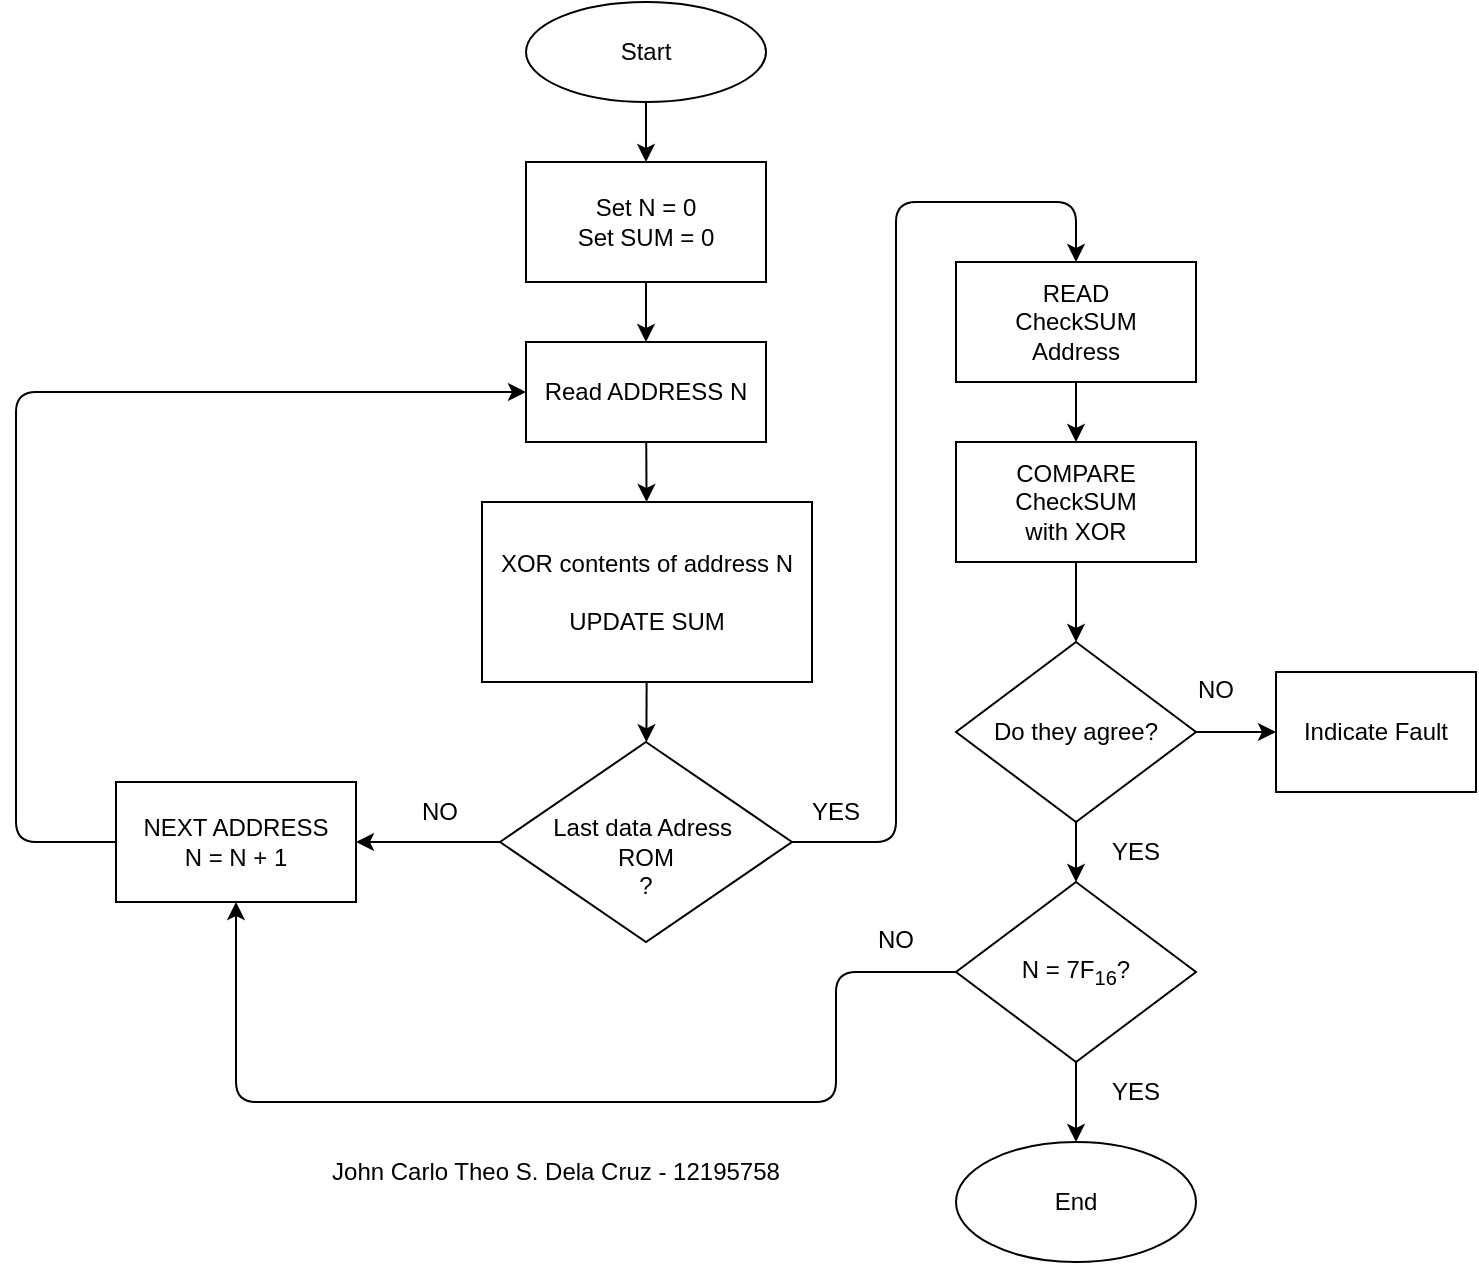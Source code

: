 <mxfile>
    <diagram id="ETGjsf5ylSqBwKQ-F2IZ" name="Page-1">
        <mxGraphModel dx="798" dy="624" grid="1" gridSize="10" guides="1" tooltips="1" connect="1" arrows="1" fold="1" page="1" pageScale="1" pageWidth="850" pageHeight="1100" math="0" shadow="0">
            <root>
                <mxCell id="0"/>
                <mxCell id="1" parent="0"/>
                <mxCell id="11" value="" style="edgeStyle=none;html=1;" edge="1" parent="1" source="12" target="14">
                    <mxGeometry relative="1" as="geometry"/>
                </mxCell>
                <mxCell id="12" value="Start" style="ellipse;whiteSpace=wrap;html=1;" vertex="1" parent="1">
                    <mxGeometry x="365" y="50" width="120" height="50" as="geometry"/>
                </mxCell>
                <mxCell id="13" value="" style="edgeStyle=none;html=1;" edge="1" parent="1" source="14" target="16">
                    <mxGeometry relative="1" as="geometry"/>
                </mxCell>
                <mxCell id="14" value="Set N = 0&lt;br&gt;Set SUM = 0" style="whiteSpace=wrap;html=1;" vertex="1" parent="1">
                    <mxGeometry x="365" y="130" width="120" height="60" as="geometry"/>
                </mxCell>
                <mxCell id="15" value="" style="edgeStyle=none;html=1;" edge="1" parent="1" source="16" target="18">
                    <mxGeometry relative="1" as="geometry"/>
                </mxCell>
                <mxCell id="16" value="Read ADDRESS N" style="whiteSpace=wrap;html=1;" vertex="1" parent="1">
                    <mxGeometry x="365" y="220" width="120" height="50" as="geometry"/>
                </mxCell>
                <mxCell id="17" value="" style="edgeStyle=none;html=1;" edge="1" parent="1" source="18" target="21">
                    <mxGeometry relative="1" as="geometry"/>
                </mxCell>
                <mxCell id="18" value="XOR contents of address N&lt;br&gt;&lt;br&gt;UPDATE SUM" style="whiteSpace=wrap;html=1;" vertex="1" parent="1">
                    <mxGeometry x="343" y="300" width="165" height="90" as="geometry"/>
                </mxCell>
                <mxCell id="19" value="" style="edgeStyle=none;html=1;" edge="1" parent="1" source="21" target="23">
                    <mxGeometry relative="1" as="geometry"/>
                </mxCell>
                <mxCell id="20" style="edgeStyle=none;html=1;exitX=1;exitY=0.5;exitDx=0;exitDy=0;entryX=0.5;entryY=0;entryDx=0;entryDy=0;" edge="1" parent="1" source="21" target="26">
                    <mxGeometry relative="1" as="geometry">
                        <Array as="points">
                            <mxPoint x="550" y="470"/>
                            <mxPoint x="550" y="150"/>
                            <mxPoint x="640" y="150"/>
                        </Array>
                    </mxGeometry>
                </mxCell>
                <mxCell id="21" value="&lt;br&gt;Last data Adress&amp;nbsp;&lt;br&gt;ROM&lt;br&gt;?" style="rhombus;whiteSpace=wrap;html=1;" vertex="1" parent="1">
                    <mxGeometry x="352" y="420" width="146" height="100" as="geometry"/>
                </mxCell>
                <mxCell id="22" style="edgeStyle=none;html=1;exitX=0;exitY=0.5;exitDx=0;exitDy=0;entryX=0;entryY=0.5;entryDx=0;entryDy=0;" edge="1" parent="1" source="23" target="16">
                    <mxGeometry relative="1" as="geometry">
                        <mxPoint x="220" y="240" as="targetPoint"/>
                        <Array as="points">
                            <mxPoint x="110" y="470"/>
                            <mxPoint x="110" y="245"/>
                        </Array>
                    </mxGeometry>
                </mxCell>
                <mxCell id="23" value="NEXT ADDRESS&lt;br&gt;N = N + 1" style="whiteSpace=wrap;html=1;" vertex="1" parent="1">
                    <mxGeometry x="160" y="440" width="120" height="60" as="geometry"/>
                </mxCell>
                <mxCell id="24" value="NO" style="text;html=1;strokeColor=none;fillColor=none;align=center;verticalAlign=middle;whiteSpace=wrap;rounded=0;" vertex="1" parent="1">
                    <mxGeometry x="292" y="440" width="60" height="30" as="geometry"/>
                </mxCell>
                <mxCell id="25" value="" style="edgeStyle=none;html=1;" edge="1" parent="1" source="26" target="28">
                    <mxGeometry relative="1" as="geometry"/>
                </mxCell>
                <mxCell id="26" value="READ&lt;br&gt;CheckSUM&lt;br&gt;Address" style="rounded=0;whiteSpace=wrap;html=1;" vertex="1" parent="1">
                    <mxGeometry x="580" y="180" width="120" height="60" as="geometry"/>
                </mxCell>
                <mxCell id="27" value="" style="edgeStyle=none;html=1;" edge="1" parent="1" source="28" target="31">
                    <mxGeometry relative="1" as="geometry"/>
                </mxCell>
                <mxCell id="28" value="COMPARE&lt;br&gt;CheckSUM&lt;br&gt;with XOR" style="whiteSpace=wrap;html=1;rounded=0;" vertex="1" parent="1">
                    <mxGeometry x="580" y="270" width="120" height="60" as="geometry"/>
                </mxCell>
                <mxCell id="29" value="" style="edgeStyle=none;html=1;" edge="1" parent="1" source="31" target="34">
                    <mxGeometry relative="1" as="geometry"/>
                </mxCell>
                <mxCell id="30" value="" style="edgeStyle=none;html=1;" edge="1" parent="1" source="31" target="35">
                    <mxGeometry relative="1" as="geometry"/>
                </mxCell>
                <mxCell id="31" value="Do they agree?" style="rhombus;whiteSpace=wrap;html=1;rounded=0;" vertex="1" parent="1">
                    <mxGeometry x="580" y="370" width="120" height="90" as="geometry"/>
                </mxCell>
                <mxCell id="32" value="" style="edgeStyle=none;html=1;" edge="1" parent="1" source="34" target="36">
                    <mxGeometry relative="1" as="geometry"/>
                </mxCell>
                <mxCell id="33" style="edgeStyle=none;html=1;exitX=0;exitY=0.5;exitDx=0;exitDy=0;entryX=0.5;entryY=1;entryDx=0;entryDy=0;" edge="1" parent="1" source="34" target="23">
                    <mxGeometry relative="1" as="geometry">
                        <Array as="points">
                            <mxPoint x="520" y="535"/>
                            <mxPoint x="520" y="600"/>
                            <mxPoint x="220" y="600"/>
                        </Array>
                    </mxGeometry>
                </mxCell>
                <mxCell id="34" value="N = 7F&lt;sub&gt;16&lt;/sub&gt;?" style="rhombus;whiteSpace=wrap;html=1;rounded=0;" vertex="1" parent="1">
                    <mxGeometry x="580" y="490" width="120" height="90" as="geometry"/>
                </mxCell>
                <mxCell id="35" value="Indicate Fault" style="whiteSpace=wrap;html=1;rounded=0;" vertex="1" parent="1">
                    <mxGeometry x="740" y="385" width="100" height="60" as="geometry"/>
                </mxCell>
                <mxCell id="36" value="End" style="ellipse;whiteSpace=wrap;html=1;rounded=0;" vertex="1" parent="1">
                    <mxGeometry x="580" y="620" width="120" height="60" as="geometry"/>
                </mxCell>
                <mxCell id="37" value="YES" style="text;html=1;strokeColor=none;fillColor=none;align=center;verticalAlign=middle;whiteSpace=wrap;rounded=0;" vertex="1" parent="1">
                    <mxGeometry x="490" y="440" width="60" height="30" as="geometry"/>
                </mxCell>
                <mxCell id="38" value="YES" style="text;html=1;strokeColor=none;fillColor=none;align=center;verticalAlign=middle;whiteSpace=wrap;rounded=0;" vertex="1" parent="1">
                    <mxGeometry x="640" y="460" width="60" height="30" as="geometry"/>
                </mxCell>
                <mxCell id="39" value="YES" style="text;html=1;strokeColor=none;fillColor=none;align=center;verticalAlign=middle;whiteSpace=wrap;rounded=0;" vertex="1" parent="1">
                    <mxGeometry x="640" y="580" width="60" height="30" as="geometry"/>
                </mxCell>
                <mxCell id="40" value="NO" style="text;html=1;strokeColor=none;fillColor=none;align=center;verticalAlign=middle;whiteSpace=wrap;rounded=0;" vertex="1" parent="1">
                    <mxGeometry x="520" y="504" width="60" height="30" as="geometry"/>
                </mxCell>
                <mxCell id="41" value="NO" style="text;html=1;strokeColor=none;fillColor=none;align=center;verticalAlign=middle;whiteSpace=wrap;rounded=0;" vertex="1" parent="1">
                    <mxGeometry x="680" y="379" width="60" height="30" as="geometry"/>
                </mxCell>
                <mxCell id="42" value="John Carlo Theo S. Dela Cruz - 12195758" style="text;html=1;strokeColor=none;fillColor=none;align=center;verticalAlign=middle;whiteSpace=wrap;rounded=0;" vertex="1" parent="1">
                    <mxGeometry x="240" y="620" width="280" height="30" as="geometry"/>
                </mxCell>
            </root>
        </mxGraphModel>
    </diagram>
</mxfile>
